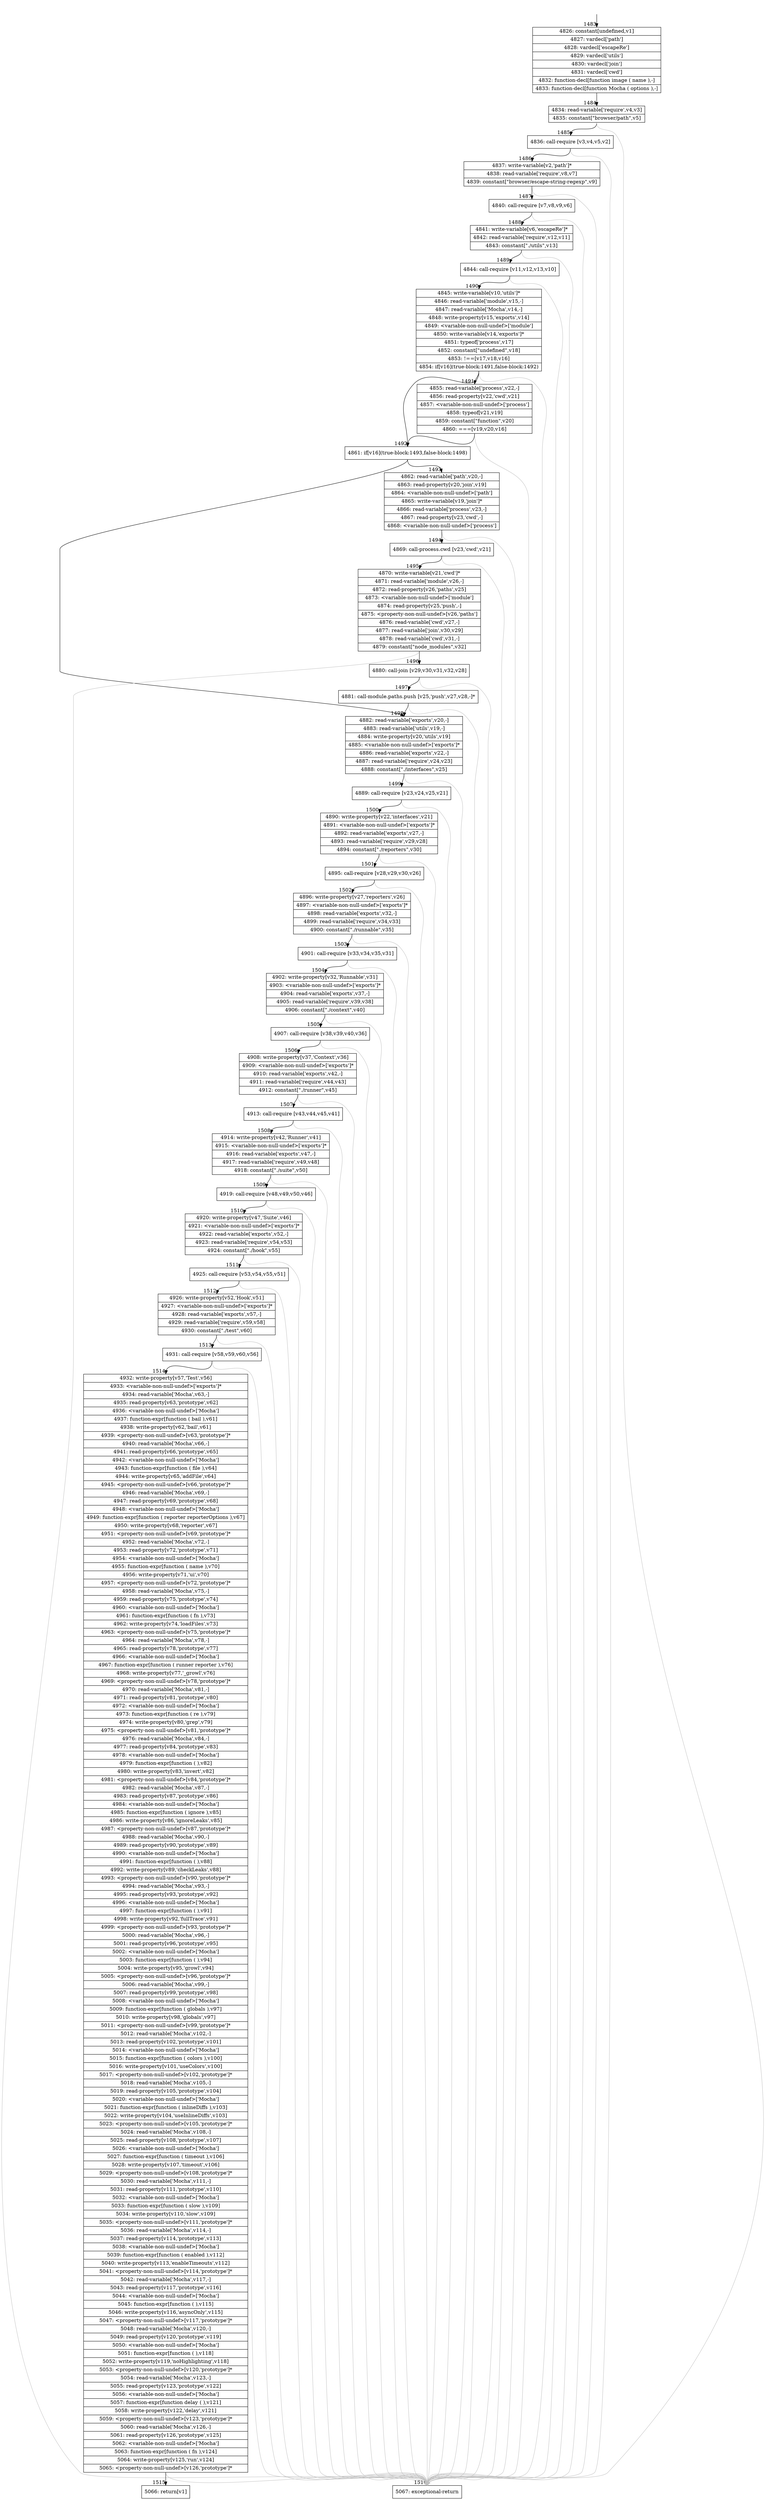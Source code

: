 digraph {
rankdir="TD"
BB_entry114[shape=none,label=""];
BB_entry114 -> BB1483 [tailport=s, headport=n, headlabel="    1483"]
BB1483 [shape=record label="{4826: constant[undefined,v1]|4827: vardecl['path']|4828: vardecl['escapeRe']|4829: vardecl['utils']|4830: vardecl['join']|4831: vardecl['cwd']|4832: function-decl[function image ( name ),-]|4833: function-decl[function Mocha ( options ),-]}" ] 
BB1483 -> BB1484 [tailport=s, headport=n, headlabel="      1484"]
BB1484 [shape=record label="{4834: read-variable['require',v4,v3]|4835: constant[\"browser/path\",v5]}" ] 
BB1484 -> BB1485 [tailport=s, headport=n, headlabel="      1485"]
BB1484 -> BB1516 [tailport=s, headport=n, color=gray, headlabel="      1516"]
BB1485 [shape=record label="{4836: call-require [v3,v4,v5,v2]}" ] 
BB1485 -> BB1486 [tailport=s, headport=n, headlabel="      1486"]
BB1485 -> BB1516 [tailport=s, headport=n, color=gray]
BB1486 [shape=record label="{4837: write-variable[v2,'path']*|4838: read-variable['require',v8,v7]|4839: constant[\"browser/escape-string-regexp\",v9]}" ] 
BB1486 -> BB1487 [tailport=s, headport=n, headlabel="      1487"]
BB1486 -> BB1516 [tailport=s, headport=n, color=gray]
BB1487 [shape=record label="{4840: call-require [v7,v8,v9,v6]}" ] 
BB1487 -> BB1488 [tailport=s, headport=n, headlabel="      1488"]
BB1487 -> BB1516 [tailport=s, headport=n, color=gray]
BB1488 [shape=record label="{4841: write-variable[v6,'escapeRe']*|4842: read-variable['require',v12,v11]|4843: constant[\"./utils\",v13]}" ] 
BB1488 -> BB1489 [tailport=s, headport=n, headlabel="      1489"]
BB1488 -> BB1516 [tailport=s, headport=n, color=gray]
BB1489 [shape=record label="{4844: call-require [v11,v12,v13,v10]}" ] 
BB1489 -> BB1490 [tailport=s, headport=n, headlabel="      1490"]
BB1489 -> BB1516 [tailport=s, headport=n, color=gray]
BB1490 [shape=record label="{4845: write-variable[v10,'utils']*|4846: read-variable['module',v15,-]|4847: read-variable['Mocha',v14,-]|4848: write-property[v15,'exports',v14]|4849: \<variable-non-null-undef\>['module']|4850: write-variable[v14,'exports']*|4851: typeof['process',v17]|4852: constant[\"undefined\",v18]|4853: !==[v17,v18,v16]|4854: if[v16](true-block:1491,false-block:1492)}" ] 
BB1490 -> BB1492 [tailport=s, headport=n, headlabel="      1492"]
BB1490 -> BB1491 [tailport=s, headport=n, headlabel="      1491"]
BB1490 -> BB1516 [tailport=s, headport=n, color=gray]
BB1491 [shape=record label="{4855: read-variable['process',v22,-]|4856: read-property[v22,'cwd',v21]|4857: \<variable-non-null-undef\>['process']|4858: typeof[v21,v19]|4859: constant[\"function\",v20]|4860: ===[v19,v20,v16]}" ] 
BB1491 -> BB1492 [tailport=s, headport=n]
BB1491 -> BB1516 [tailport=s, headport=n, color=gray]
BB1492 [shape=record label="{4861: if[v16](true-block:1493,false-block:1498)}" ] 
BB1492 -> BB1493 [tailport=s, headport=n, headlabel="      1493"]
BB1492 -> BB1498 [tailport=s, headport=n, headlabel="      1498"]
BB1493 [shape=record label="{4862: read-variable['path',v20,-]|4863: read-property[v20,'join',v19]|4864: \<variable-non-null-undef\>['path']|4865: write-variable[v19,'join']*|4866: read-variable['process',v23,-]|4867: read-property[v23,'cwd',-]|4868: \<variable-non-null-undef\>['process']}" ] 
BB1493 -> BB1494 [tailport=s, headport=n, headlabel="      1494"]
BB1493 -> BB1516 [tailport=s, headport=n, color=gray]
BB1494 [shape=record label="{4869: call-process.cwd [v23,'cwd',v21]}" ] 
BB1494 -> BB1495 [tailport=s, headport=n, headlabel="      1495"]
BB1494 -> BB1516 [tailport=s, headport=n, color=gray]
BB1495 [shape=record label="{4870: write-variable[v21,'cwd']*|4871: read-variable['module',v26,-]|4872: read-property[v26,'paths',v25]|4873: \<variable-non-null-undef\>['module']|4874: read-property[v25,'push',-]|4875: \<property-non-null-undef\>[v26,'paths']|4876: read-variable['cwd',v27,-]|4877: read-variable['join',v30,v29]|4878: read-variable['cwd',v31,-]|4879: constant[\"node_modules\",v32]}" ] 
BB1495 -> BB1496 [tailport=s, headport=n, headlabel="      1496"]
BB1495 -> BB1516 [tailport=s, headport=n, color=gray]
BB1496 [shape=record label="{4880: call-join [v29,v30,v31,v32,v28]}" ] 
BB1496 -> BB1497 [tailport=s, headport=n, headlabel="      1497"]
BB1496 -> BB1516 [tailport=s, headport=n, color=gray]
BB1497 [shape=record label="{4881: call-module.paths.push [v25,'push',v27,v28,-]*}" ] 
BB1497 -> BB1498 [tailport=s, headport=n]
BB1497 -> BB1516 [tailport=s, headport=n, color=gray]
BB1498 [shape=record label="{4882: read-variable['exports',v20,-]|4883: read-variable['utils',v19,-]|4884: write-property[v20,'utils',v19]|4885: \<variable-non-null-undef\>['exports']*|4886: read-variable['exports',v22,-]|4887: read-variable['require',v24,v23]|4888: constant[\"./interfaces\",v25]}" ] 
BB1498 -> BB1499 [tailport=s, headport=n, headlabel="      1499"]
BB1498 -> BB1516 [tailport=s, headport=n, color=gray]
BB1499 [shape=record label="{4889: call-require [v23,v24,v25,v21]}" ] 
BB1499 -> BB1500 [tailport=s, headport=n, headlabel="      1500"]
BB1499 -> BB1516 [tailport=s, headport=n, color=gray]
BB1500 [shape=record label="{4890: write-property[v22,'interfaces',v21]|4891: \<variable-non-null-undef\>['exports']*|4892: read-variable['exports',v27,-]|4893: read-variable['require',v29,v28]|4894: constant[\"./reporters\",v30]}" ] 
BB1500 -> BB1501 [tailport=s, headport=n, headlabel="      1501"]
BB1500 -> BB1516 [tailport=s, headport=n, color=gray]
BB1501 [shape=record label="{4895: call-require [v28,v29,v30,v26]}" ] 
BB1501 -> BB1502 [tailport=s, headport=n, headlabel="      1502"]
BB1501 -> BB1516 [tailport=s, headport=n, color=gray]
BB1502 [shape=record label="{4896: write-property[v27,'reporters',v26]|4897: \<variable-non-null-undef\>['exports']*|4898: read-variable['exports',v32,-]|4899: read-variable['require',v34,v33]|4900: constant[\"./runnable\",v35]}" ] 
BB1502 -> BB1503 [tailport=s, headport=n, headlabel="      1503"]
BB1502 -> BB1516 [tailport=s, headport=n, color=gray]
BB1503 [shape=record label="{4901: call-require [v33,v34,v35,v31]}" ] 
BB1503 -> BB1504 [tailport=s, headport=n, headlabel="      1504"]
BB1503 -> BB1516 [tailport=s, headport=n, color=gray]
BB1504 [shape=record label="{4902: write-property[v32,'Runnable',v31]|4903: \<variable-non-null-undef\>['exports']*|4904: read-variable['exports',v37,-]|4905: read-variable['require',v39,v38]|4906: constant[\"./context\",v40]}" ] 
BB1504 -> BB1505 [tailport=s, headport=n, headlabel="      1505"]
BB1504 -> BB1516 [tailport=s, headport=n, color=gray]
BB1505 [shape=record label="{4907: call-require [v38,v39,v40,v36]}" ] 
BB1505 -> BB1506 [tailport=s, headport=n, headlabel="      1506"]
BB1505 -> BB1516 [tailport=s, headport=n, color=gray]
BB1506 [shape=record label="{4908: write-property[v37,'Context',v36]|4909: \<variable-non-null-undef\>['exports']*|4910: read-variable['exports',v42,-]|4911: read-variable['require',v44,v43]|4912: constant[\"./runner\",v45]}" ] 
BB1506 -> BB1507 [tailport=s, headport=n, headlabel="      1507"]
BB1506 -> BB1516 [tailport=s, headport=n, color=gray]
BB1507 [shape=record label="{4913: call-require [v43,v44,v45,v41]}" ] 
BB1507 -> BB1508 [tailport=s, headport=n, headlabel="      1508"]
BB1507 -> BB1516 [tailport=s, headport=n, color=gray]
BB1508 [shape=record label="{4914: write-property[v42,'Runner',v41]|4915: \<variable-non-null-undef\>['exports']*|4916: read-variable['exports',v47,-]|4917: read-variable['require',v49,v48]|4918: constant[\"./suite\",v50]}" ] 
BB1508 -> BB1509 [tailport=s, headport=n, headlabel="      1509"]
BB1508 -> BB1516 [tailport=s, headport=n, color=gray]
BB1509 [shape=record label="{4919: call-require [v48,v49,v50,v46]}" ] 
BB1509 -> BB1510 [tailport=s, headport=n, headlabel="      1510"]
BB1509 -> BB1516 [tailport=s, headport=n, color=gray]
BB1510 [shape=record label="{4920: write-property[v47,'Suite',v46]|4921: \<variable-non-null-undef\>['exports']*|4922: read-variable['exports',v52,-]|4923: read-variable['require',v54,v53]|4924: constant[\"./hook\",v55]}" ] 
BB1510 -> BB1511 [tailport=s, headport=n, headlabel="      1511"]
BB1510 -> BB1516 [tailport=s, headport=n, color=gray]
BB1511 [shape=record label="{4925: call-require [v53,v54,v55,v51]}" ] 
BB1511 -> BB1512 [tailport=s, headport=n, headlabel="      1512"]
BB1511 -> BB1516 [tailport=s, headport=n, color=gray]
BB1512 [shape=record label="{4926: write-property[v52,'Hook',v51]|4927: \<variable-non-null-undef\>['exports']*|4928: read-variable['exports',v57,-]|4929: read-variable['require',v59,v58]|4930: constant[\"./test\",v60]}" ] 
BB1512 -> BB1513 [tailport=s, headport=n, headlabel="      1513"]
BB1512 -> BB1516 [tailport=s, headport=n, color=gray]
BB1513 [shape=record label="{4931: call-require [v58,v59,v60,v56]}" ] 
BB1513 -> BB1514 [tailport=s, headport=n, headlabel="      1514"]
BB1513 -> BB1516 [tailport=s, headport=n, color=gray]
BB1514 [shape=record label="{4932: write-property[v57,'Test',v56]|4933: \<variable-non-null-undef\>['exports']*|4934: read-variable['Mocha',v63,-]|4935: read-property[v63,'prototype',v62]|4936: \<variable-non-null-undef\>['Mocha']|4937: function-expr[function ( bail ),v61]|4938: write-property[v62,'bail',v61]|4939: \<property-non-null-undef\>[v63,'prototype']*|4940: read-variable['Mocha',v66,-]|4941: read-property[v66,'prototype',v65]|4942: \<variable-non-null-undef\>['Mocha']|4943: function-expr[function ( file ),v64]|4944: write-property[v65,'addFile',v64]|4945: \<property-non-null-undef\>[v66,'prototype']*|4946: read-variable['Mocha',v69,-]|4947: read-property[v69,'prototype',v68]|4948: \<variable-non-null-undef\>['Mocha']|4949: function-expr[function ( reporter reporterOptions ),v67]|4950: write-property[v68,'reporter',v67]|4951: \<property-non-null-undef\>[v69,'prototype']*|4952: read-variable['Mocha',v72,-]|4953: read-property[v72,'prototype',v71]|4954: \<variable-non-null-undef\>['Mocha']|4955: function-expr[function ( name ),v70]|4956: write-property[v71,'ui',v70]|4957: \<property-non-null-undef\>[v72,'prototype']*|4958: read-variable['Mocha',v75,-]|4959: read-property[v75,'prototype',v74]|4960: \<variable-non-null-undef\>['Mocha']|4961: function-expr[function ( fn ),v73]|4962: write-property[v74,'loadFiles',v73]|4963: \<property-non-null-undef\>[v75,'prototype']*|4964: read-variable['Mocha',v78,-]|4965: read-property[v78,'prototype',v77]|4966: \<variable-non-null-undef\>['Mocha']|4967: function-expr[function ( runner reporter ),v76]|4968: write-property[v77,'_growl',v76]|4969: \<property-non-null-undef\>[v78,'prototype']*|4970: read-variable['Mocha',v81,-]|4971: read-property[v81,'prototype',v80]|4972: \<variable-non-null-undef\>['Mocha']|4973: function-expr[function ( re ),v79]|4974: write-property[v80,'grep',v79]|4975: \<property-non-null-undef\>[v81,'prototype']*|4976: read-variable['Mocha',v84,-]|4977: read-property[v84,'prototype',v83]|4978: \<variable-non-null-undef\>['Mocha']|4979: function-expr[function ( ),v82]|4980: write-property[v83,'invert',v82]|4981: \<property-non-null-undef\>[v84,'prototype']*|4982: read-variable['Mocha',v87,-]|4983: read-property[v87,'prototype',v86]|4984: \<variable-non-null-undef\>['Mocha']|4985: function-expr[function ( ignore ),v85]|4986: write-property[v86,'ignoreLeaks',v85]|4987: \<property-non-null-undef\>[v87,'prototype']*|4988: read-variable['Mocha',v90,-]|4989: read-property[v90,'prototype',v89]|4990: \<variable-non-null-undef\>['Mocha']|4991: function-expr[function ( ),v88]|4992: write-property[v89,'checkLeaks',v88]|4993: \<property-non-null-undef\>[v90,'prototype']*|4994: read-variable['Mocha',v93,-]|4995: read-property[v93,'prototype',v92]|4996: \<variable-non-null-undef\>['Mocha']|4997: function-expr[function ( ),v91]|4998: write-property[v92,'fullTrace',v91]|4999: \<property-non-null-undef\>[v93,'prototype']*|5000: read-variable['Mocha',v96,-]|5001: read-property[v96,'prototype',v95]|5002: \<variable-non-null-undef\>['Mocha']|5003: function-expr[function ( ),v94]|5004: write-property[v95,'growl',v94]|5005: \<property-non-null-undef\>[v96,'prototype']*|5006: read-variable['Mocha',v99,-]|5007: read-property[v99,'prototype',v98]|5008: \<variable-non-null-undef\>['Mocha']|5009: function-expr[function ( globals ),v97]|5010: write-property[v98,'globals',v97]|5011: \<property-non-null-undef\>[v99,'prototype']*|5012: read-variable['Mocha',v102,-]|5013: read-property[v102,'prototype',v101]|5014: \<variable-non-null-undef\>['Mocha']|5015: function-expr[function ( colors ),v100]|5016: write-property[v101,'useColors',v100]|5017: \<property-non-null-undef\>[v102,'prototype']*|5018: read-variable['Mocha',v105,-]|5019: read-property[v105,'prototype',v104]|5020: \<variable-non-null-undef\>['Mocha']|5021: function-expr[function ( inlineDiffs ),v103]|5022: write-property[v104,'useInlineDiffs',v103]|5023: \<property-non-null-undef\>[v105,'prototype']*|5024: read-variable['Mocha',v108,-]|5025: read-property[v108,'prototype',v107]|5026: \<variable-non-null-undef\>['Mocha']|5027: function-expr[function ( timeout ),v106]|5028: write-property[v107,'timeout',v106]|5029: \<property-non-null-undef\>[v108,'prototype']*|5030: read-variable['Mocha',v111,-]|5031: read-property[v111,'prototype',v110]|5032: \<variable-non-null-undef\>['Mocha']|5033: function-expr[function ( slow ),v109]|5034: write-property[v110,'slow',v109]|5035: \<property-non-null-undef\>[v111,'prototype']*|5036: read-variable['Mocha',v114,-]|5037: read-property[v114,'prototype',v113]|5038: \<variable-non-null-undef\>['Mocha']|5039: function-expr[function ( enabled ),v112]|5040: write-property[v113,'enableTimeouts',v112]|5041: \<property-non-null-undef\>[v114,'prototype']*|5042: read-variable['Mocha',v117,-]|5043: read-property[v117,'prototype',v116]|5044: \<variable-non-null-undef\>['Mocha']|5045: function-expr[function ( ),v115]|5046: write-property[v116,'asyncOnly',v115]|5047: \<property-non-null-undef\>[v117,'prototype']*|5048: read-variable['Mocha',v120,-]|5049: read-property[v120,'prototype',v119]|5050: \<variable-non-null-undef\>['Mocha']|5051: function-expr[function ( ),v118]|5052: write-property[v119,'noHighlighting',v118]|5053: \<property-non-null-undef\>[v120,'prototype']*|5054: read-variable['Mocha',v123,-]|5055: read-property[v123,'prototype',v122]|5056: \<variable-non-null-undef\>['Mocha']|5057: function-expr[function delay ( ),v121]|5058: write-property[v122,'delay',v121]|5059: \<property-non-null-undef\>[v123,'prototype']*|5060: read-variable['Mocha',v126,-]|5061: read-property[v126,'prototype',v125]|5062: \<variable-non-null-undef\>['Mocha']|5063: function-expr[function ( fn ),v124]|5064: write-property[v125,'run',v124]|5065: \<property-non-null-undef\>[v126,'prototype']*}" ] 
BB1514 -> BB1515 [tailport=s, headport=n, headlabel="      1515"]
BB1514 -> BB1516 [tailport=s, headport=n, color=gray]
BB1515 [shape=record label="{5066: return[v1]}" ] 
BB1516 [shape=record label="{5067: exceptional-return}" ] 
//#$~ 1849
}
